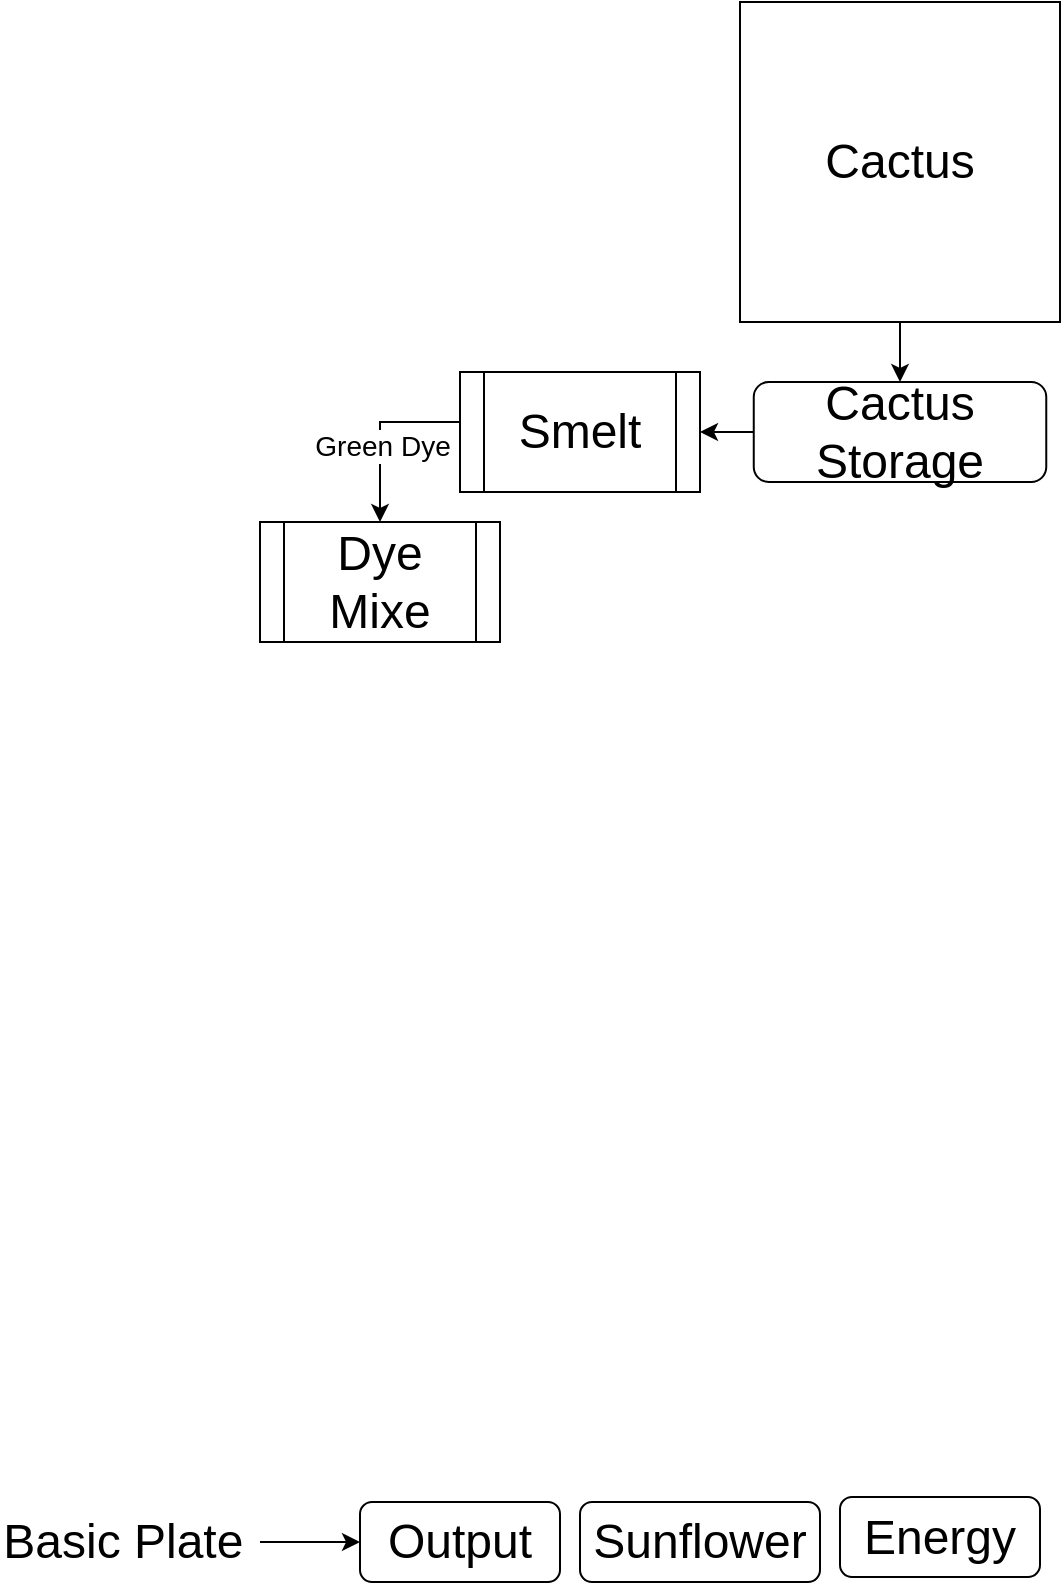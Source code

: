 <mxfile version="22.0.0" type="github">
  <diagram name="Page-1" id="ad2ugWRQlucctlsAGpi_">
    <mxGraphModel dx="375" dy="690" grid="1" gridSize="10" guides="1" tooltips="1" connect="1" arrows="1" fold="1" page="1" pageScale="1" pageWidth="840" pageHeight="800" math="0" shadow="0">
      <root>
        <mxCell id="0" />
        <mxCell id="1" parent="0" />
        <mxCell id="_jDwr9AOZ_unEEgHD4BI-2" value="&lt;font style=&quot;font-size: 24px;&quot;&gt;Energy&lt;/font&gt;" style="rounded=1;whiteSpace=wrap;html=1;strokeWidth=1;" vertex="1" parent="1">
          <mxGeometry x="730" y="747.5" width="100" height="40" as="geometry" />
        </mxCell>
        <mxCell id="_jDwr9AOZ_unEEgHD4BI-3" value="&lt;font style=&quot;font-size: 24px;&quot;&gt;Sunflower&lt;br&gt;&lt;/font&gt;" style="rounded=1;whiteSpace=wrap;html=1;strokeWidth=1;" vertex="1" parent="1">
          <mxGeometry x="600" y="750" width="120" height="40" as="geometry" />
        </mxCell>
        <mxCell id="_jDwr9AOZ_unEEgHD4BI-5" value="&lt;span style=&quot;font-size: 24px;&quot;&gt;Output&lt;/span&gt;" style="rounded=1;whiteSpace=wrap;html=1;strokeWidth=1;" vertex="1" parent="1">
          <mxGeometry x="490" y="750" width="100" height="40" as="geometry" />
        </mxCell>
        <mxCell id="_jDwr9AOZ_unEEgHD4BI-13" style="edgeStyle=orthogonalEdgeStyle;rounded=0;orthogonalLoop=1;jettySize=auto;html=1;entryX=0;entryY=0.5;entryDx=0;entryDy=0;" edge="1" parent="1" source="_jDwr9AOZ_unEEgHD4BI-6" target="_jDwr9AOZ_unEEgHD4BI-5">
          <mxGeometry relative="1" as="geometry" />
        </mxCell>
        <mxCell id="_jDwr9AOZ_unEEgHD4BI-6" value="&lt;font style=&quot;font-size: 24px;&quot;&gt;Basic Plate&amp;nbsp;&lt;/font&gt;" style="text;html=1;strokeColor=none;fillColor=none;align=center;verticalAlign=middle;whiteSpace=wrap;rounded=0;" vertex="1" parent="1">
          <mxGeometry x="310" y="752.5" width="130" height="35" as="geometry" />
        </mxCell>
        <mxCell id="_jDwr9AOZ_unEEgHD4BI-103" style="edgeStyle=orthogonalEdgeStyle;rounded=0;orthogonalLoop=1;jettySize=auto;html=1;entryX=0.5;entryY=0;entryDx=0;entryDy=0;" edge="1" parent="1" source="_jDwr9AOZ_unEEgHD4BI-101" target="_jDwr9AOZ_unEEgHD4BI-102">
          <mxGeometry relative="1" as="geometry" />
        </mxCell>
        <mxCell id="_jDwr9AOZ_unEEgHD4BI-101" value="&lt;font style=&quot;font-size: 24px;&quot;&gt;Cactus&lt;/font&gt;" style="whiteSpace=wrap;html=1;aspect=fixed;" vertex="1" parent="1">
          <mxGeometry x="680" width="160" height="160" as="geometry" />
        </mxCell>
        <mxCell id="_jDwr9AOZ_unEEgHD4BI-105" style="edgeStyle=orthogonalEdgeStyle;rounded=0;orthogonalLoop=1;jettySize=auto;html=1;entryX=1;entryY=0.5;entryDx=0;entryDy=0;" edge="1" parent="1" source="_jDwr9AOZ_unEEgHD4BI-102" target="_jDwr9AOZ_unEEgHD4BI-104">
          <mxGeometry relative="1" as="geometry" />
        </mxCell>
        <mxCell id="_jDwr9AOZ_unEEgHD4BI-102" value="&lt;font style=&quot;font-size: 24px;&quot;&gt;Cactus Storage&lt;/font&gt;" style="rounded=1;whiteSpace=wrap;html=1;" vertex="1" parent="1">
          <mxGeometry x="686.88" y="190" width="146.25" height="50" as="geometry" />
        </mxCell>
        <mxCell id="_jDwr9AOZ_unEEgHD4BI-109" style="edgeStyle=orthogonalEdgeStyle;rounded=0;orthogonalLoop=1;jettySize=auto;html=1;entryX=0.5;entryY=0;entryDx=0;entryDy=0;" edge="1" parent="1" source="_jDwr9AOZ_unEEgHD4BI-104" target="_jDwr9AOZ_unEEgHD4BI-112">
          <mxGeometry relative="1" as="geometry">
            <mxPoint x="500" y="260" as="targetPoint" />
            <Array as="points">
              <mxPoint x="500" y="210" />
            </Array>
          </mxGeometry>
        </mxCell>
        <mxCell id="_jDwr9AOZ_unEEgHD4BI-111" value="&lt;font style=&quot;font-size: 14px;&quot;&gt;Green Dye&lt;/font&gt;" style="edgeLabel;html=1;align=center;verticalAlign=middle;resizable=0;points=[];" vertex="1" connectable="0" parent="_jDwr9AOZ_unEEgHD4BI-109">
          <mxGeometry x="0.144" y="1" relative="1" as="geometry">
            <mxPoint as="offset" />
          </mxGeometry>
        </mxCell>
        <mxCell id="_jDwr9AOZ_unEEgHD4BI-104" value="&lt;font style=&quot;font-size: 24px;&quot;&gt;Smelt&lt;/font&gt;" style="shape=process;whiteSpace=wrap;html=1;backgroundOutline=1;" vertex="1" parent="1">
          <mxGeometry x="540" y="185" width="120" height="60" as="geometry" />
        </mxCell>
        <mxCell id="_jDwr9AOZ_unEEgHD4BI-112" value="&lt;font style=&quot;font-size: 24px;&quot;&gt;Dye Mixe&lt;/font&gt;" style="shape=process;whiteSpace=wrap;html=1;backgroundOutline=1;" vertex="1" parent="1">
          <mxGeometry x="440" y="260" width="120" height="60" as="geometry" />
        </mxCell>
      </root>
    </mxGraphModel>
  </diagram>
</mxfile>
